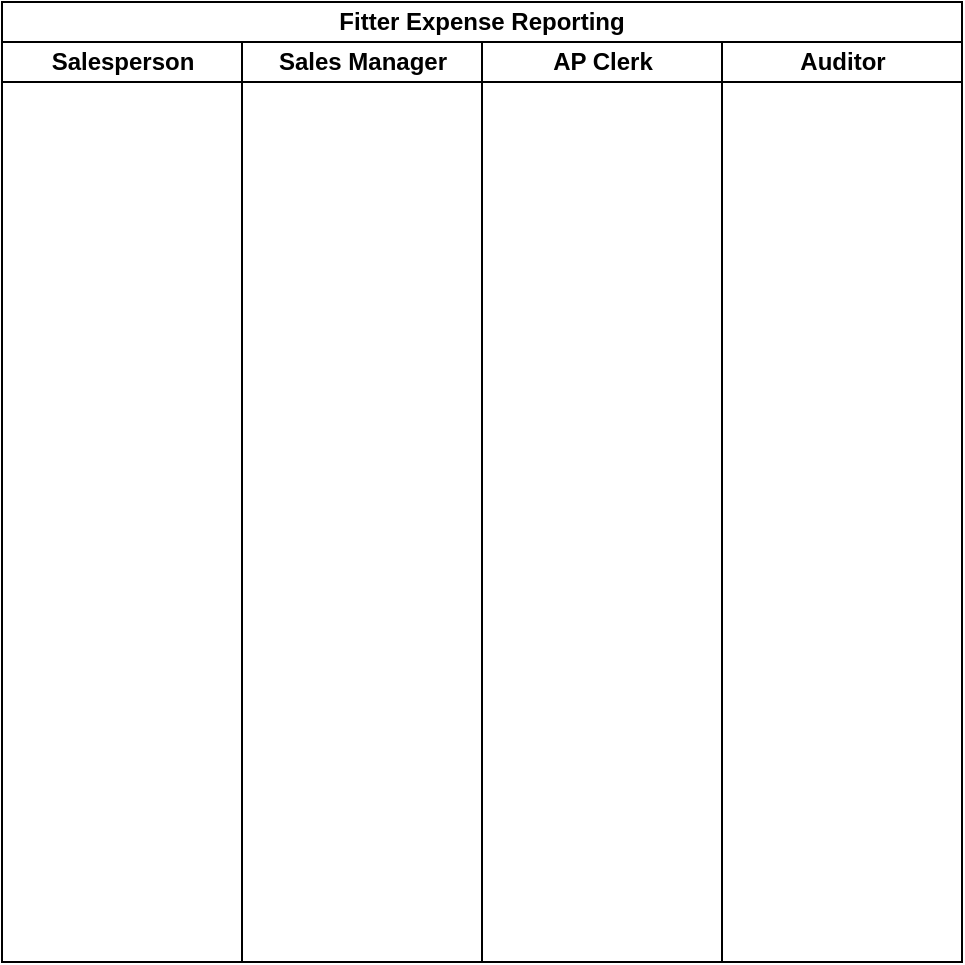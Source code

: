 <mxfile version="26.0.11">
  <diagram id="prtHgNgQTEPvFCAcTncT" name="Page-1">
    <mxGraphModel dx="794" dy="461" grid="1" gridSize="10" guides="1" tooltips="1" connect="1" arrows="1" fold="1" page="1" pageScale="1" pageWidth="827" pageHeight="1169" math="0" shadow="0">
      <root>
        <mxCell id="0" />
        <mxCell id="1" parent="0" />
        <mxCell id="LoEfclOxm1o4JzQXx3Db-2" value="Fitter Expense Reporting" style="swimlane;html=1;childLayout=stackLayout;resizeParent=1;resizeParentMax=0;startSize=20;whiteSpace=wrap;" vertex="1" parent="1">
          <mxGeometry x="170" y="100" width="480" height="480" as="geometry" />
        </mxCell>
        <mxCell id="LoEfclOxm1o4JzQXx3Db-3" value="Salesperson" style="swimlane;html=1;startSize=20;" vertex="1" parent="LoEfclOxm1o4JzQXx3Db-2">
          <mxGeometry y="20" width="120" height="460" as="geometry" />
        </mxCell>
        <mxCell id="LoEfclOxm1o4JzQXx3Db-4" value="Sales Manager" style="swimlane;html=1;startSize=20;" vertex="1" parent="LoEfclOxm1o4JzQXx3Db-2">
          <mxGeometry x="120" y="20" width="120" height="460" as="geometry" />
        </mxCell>
        <mxCell id="LoEfclOxm1o4JzQXx3Db-6" value="AP Clerk" style="swimlane;html=1;startSize=20;" vertex="1" parent="LoEfclOxm1o4JzQXx3Db-2">
          <mxGeometry x="240" y="20" width="120" height="460" as="geometry" />
        </mxCell>
        <mxCell id="LoEfclOxm1o4JzQXx3Db-5" value="Auditor" style="swimlane;html=1;startSize=20;" vertex="1" parent="LoEfclOxm1o4JzQXx3Db-2">
          <mxGeometry x="360" y="20" width="120" height="460" as="geometry" />
        </mxCell>
      </root>
    </mxGraphModel>
  </diagram>
</mxfile>
